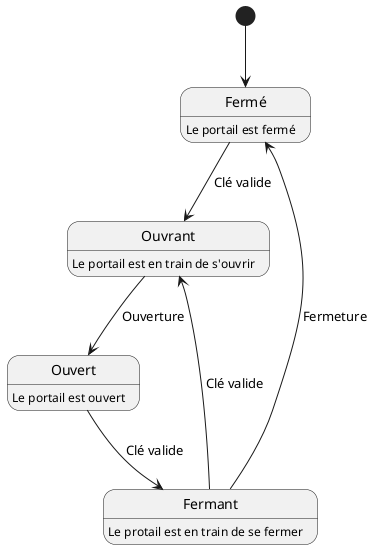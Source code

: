 @startuml

Fermé : Le portail est fermé
Ouvert : Le portail est ouvert
Ouvrant : Le portail est en train de s'ouvrir
Fermant : Le protail est en train de se fermer

[*] --> Fermé

Ouvert --> Fermant : Clé valide

Fermé --> Ouvrant : Clé valide

Fermant --> Ouvrant : Clé valide

Ouvrant --> Ouvert : Ouverture

Fermant --> Fermé : Fermeture

@enduml
